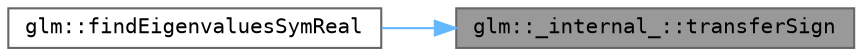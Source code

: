 digraph "glm::_internal_::transferSign"
{
 // LATEX_PDF_SIZE
  bgcolor="transparent";
  edge [fontname=Terminal,fontsize=10,labelfontname=Helvetica,labelfontsize=10];
  node [fontname=Terminal,fontsize=10,shape=box,height=0.2,width=0.4];
  rankdir="RL";
  Node1 [label="glm::_internal_::transferSign",height=0.2,width=0.4,color="gray40", fillcolor="grey60", style="filled", fontcolor="black",tooltip=" "];
  Node1 -> Node2 [dir="back",color="steelblue1",style="solid"];
  Node2 [label="glm::findEigenvaluesSymReal",height=0.2,width=0.4,color="grey40", fillcolor="white", style="filled",URL="$group__gtx__pca.html#ga0586007af1073c8b0f629bca0ee7c46c",tooltip=" "];
}
